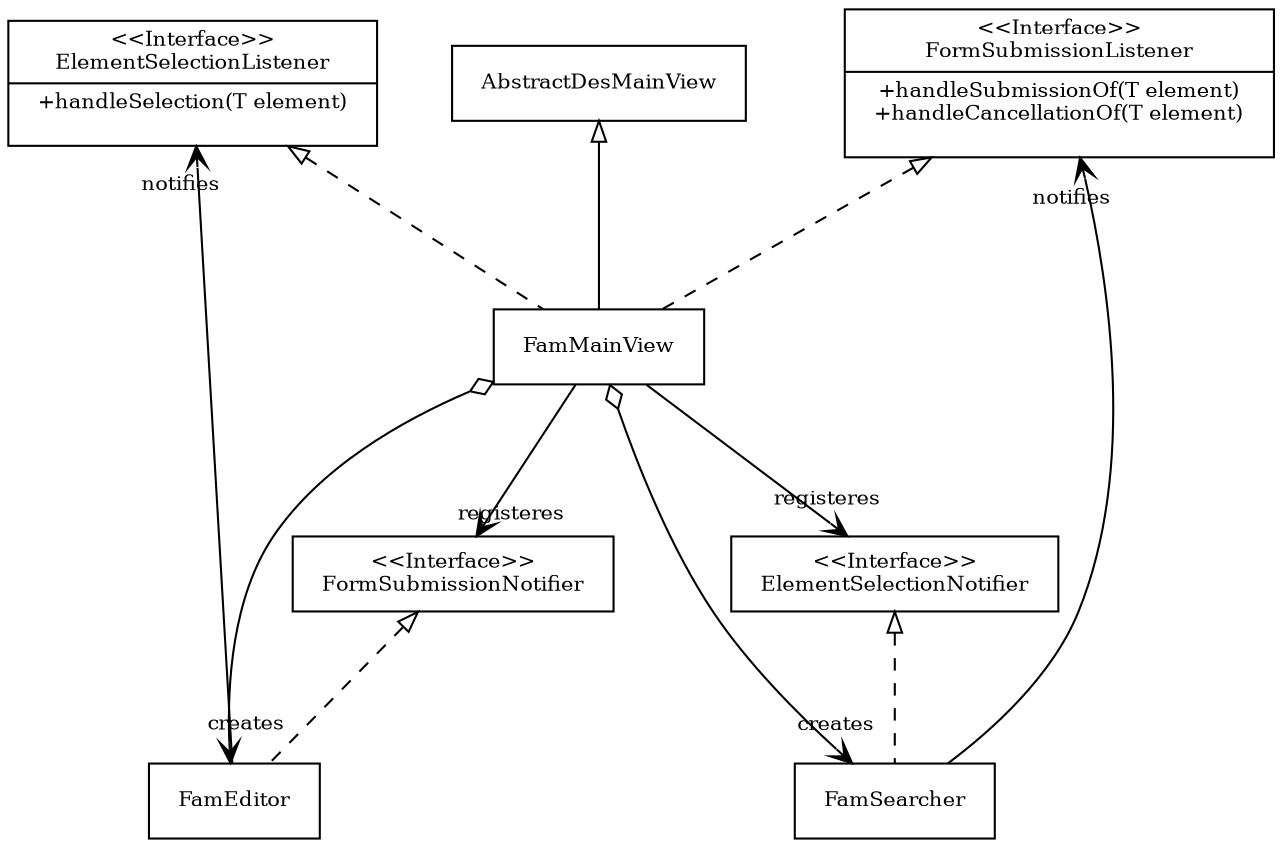 digraph G {
  graph [ ranksep = 1, rankdir = TD ];
  "A0" [ shape = record, height = 0.5, fontsize = 10, margin = "0.20, 0.05", label = "{ \<\<Interface\>\>\nElementSelectionListener\n|+handleSelection(T\ element)\n }" ];
  "A1" [ shape = record, height = 0.5, fontsize = 10, margin = "0.20, 0.05", label = "FamMainView" ];
  "A2" [ shape = record, height = 0.5, fontsize = 10, margin = "0.20, 0.05", label = "AbstractDesMainView" ];
  "A3" [ shape = record, height = 0.5, fontsize = 10, margin = "0.20, 0.05", label = "{ \<\<Interface\>\>\nFormSubmissionListener\n|+handleSubmissionOf(T\ element)\n+handleCancellationOf(T\ element)\n }" ];
  "A4" [ shape = record, height = 0.5, fontsize = 10, margin = "0.20, 0.05", label = "FamSearcher" ];
  "A5" [ shape = record, height = 0.5, fontsize = 10, margin = "0.20, 0.05", label = "FamEditor" ];
  "A6" [ shape = record, height = 0.5, fontsize = 10, margin = "0.20, 0.05", label = "\<\<Interface\>\>\nElementSelectionNotifier" ];
  "A7" [ shape = record, height = 0.5, fontsize = 10, margin = "0.20, 0.05", label = "\<\<Interface\>\>\nFormSubmissionNotifier" ];
  "A0" -> "A1" [ dir = both, arrowtail = empty, taillabel = "", arrowhead = none, headlabel = "", labeldistance = 2, fontsize = 10, style = "dashed" ];
  "A2" -> "A1" [ dir = both, arrowtail = empty, taillabel = "", arrowhead = none, headlabel = "", labeldistance = 2, fontsize = 10, style = "solid" ];
  "A3" -> "A1" [ dir = both, arrowtail = empty, taillabel = "", arrowhead = none, headlabel = "", labeldistance = 2, fontsize = 10, style = "dashed" ];
  "A1" -> "A4" [ dir = both, arrowtail = odiamond, taillabel = "", arrowhead = vee, headlabel = "creates", labeldistance = 2, fontsize = 10, style = "solid" ];
  "A1" -> "A5" [ dir = both, arrowtail = odiamond, taillabel = "", arrowhead = vee, headlabel = "creates", labeldistance = 2, fontsize = 10, style = "solid" ];
  "A6" -> "A4" [ dir = both, arrowtail = empty, taillabel = "", arrowhead = none, headlabel = "", labeldistance = 2, fontsize = 10, style = "dashed" ];
  "A7" -> "A5" [ dir = both, arrowtail = empty, taillabel = "", arrowhead = none, headlabel = "", labeldistance = 2, fontsize = 10, style = "dashed" ];
  "A1" -> "A6" [ dir = both, arrowtail = none, taillabel = "", arrowhead = vee, headlabel = "registeres", labeldistance = 2, fontsize = 10, style = "solid" ];
  "A1" -> "A7" [ dir = both, arrowtail = none, taillabel = "", arrowhead = vee, headlabel = "registeres", labeldistance = 2, fontsize = 10, style = "solid" ];
  "A3" -> "A4" [ dir = both, arrowtail = vee, taillabel = "notifies", arrowhead = none, headlabel = "", labeldistance = 2, fontsize = 10, style = "solid" ];
  "A0" -> "A5" [ dir = both, arrowtail = vee, taillabel = "notifies", arrowhead = none, headlabel = "", labeldistance = 2, fontsize = 10, style = "solid" ];
}
